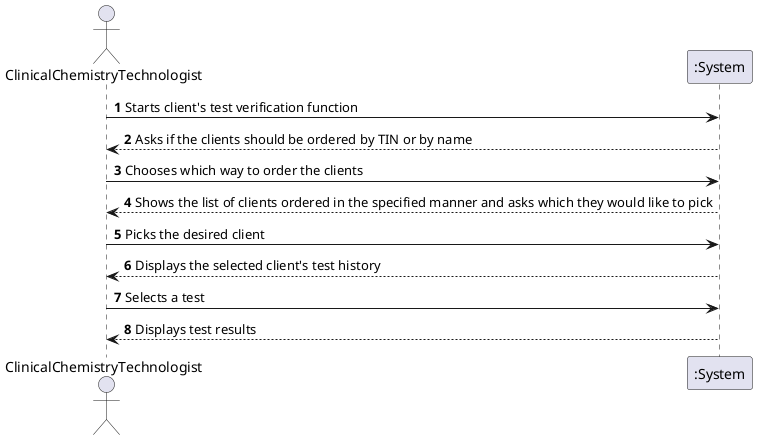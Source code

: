 @startuml

autonumber

actor "ClinicalChemistryTechnologist" as CCT

CCT -> ":System": Starts client's test verification function
":System" --> CCT: Asks if the clients should be ordered by TIN or by name
CCT -> ":System": Chooses which way to order the clients
":System" --> CCT: Shows the list of clients ordered in the specified manner and asks which they would like to pick
CCT -> ":System": Picks the desired client
":System" --> CCT: Displays the selected client's test history
CCT -> ":System": Selects a test
":System" --> CCT: Displays test results


@enduml